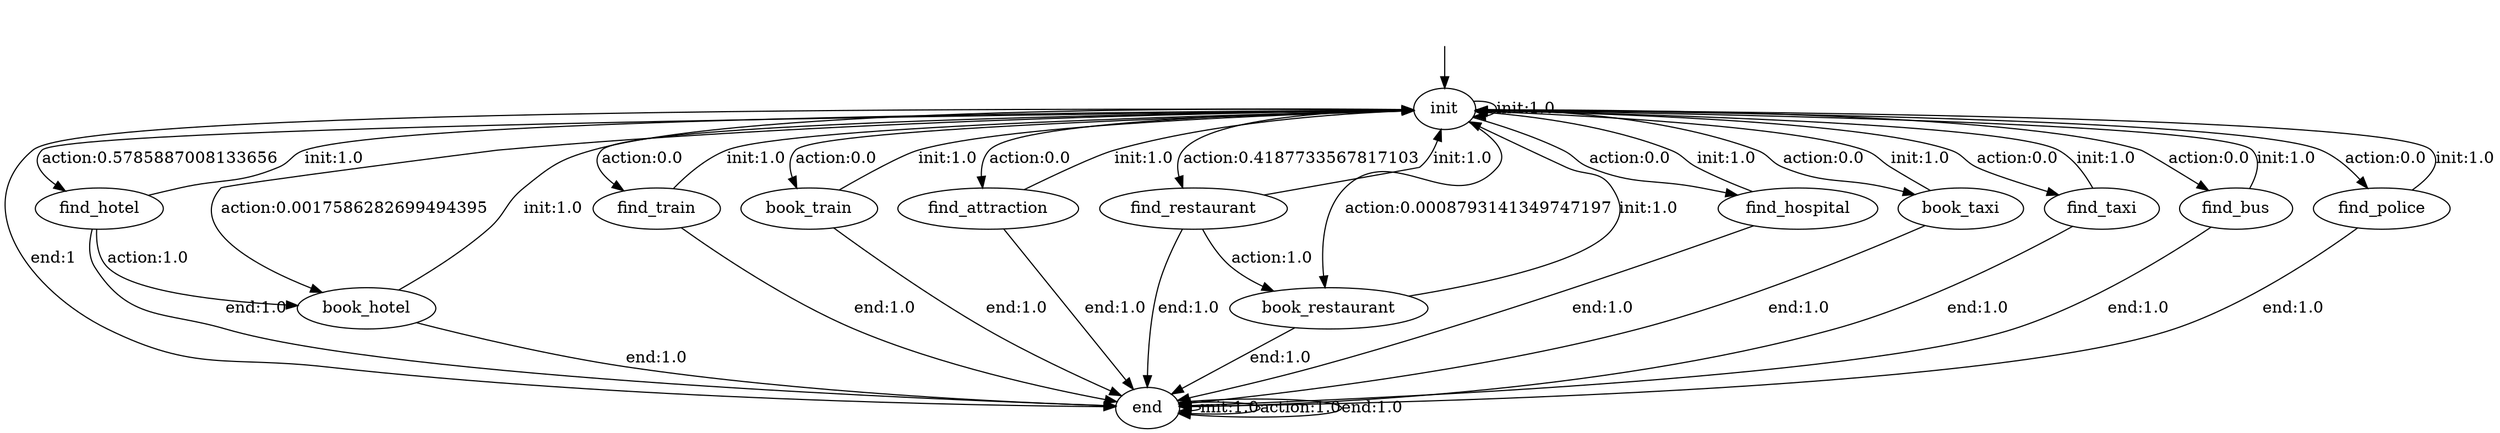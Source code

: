 digraph learned_mdp {
s0 [label="init"];
s1 [label="find_hotel"];
s2 [label="book_hotel"];
s3 [label="find_train"];
s4 [label="book_train"];
s5 [label="find_attraction"];
s6 [label="find_restaurant"];
s7 [label="book_restaurant"];
s8 [label="find_hospital"];
s9 [label="book_taxi"];
s10 [label="find_taxi"];
s11 [label="find_bus"];
s12 [label="find_police"];
s13 [label="end"];
s0 -> s0  [label="init:1.0"];
s0 -> s1  [label="action:0.5785887008133656"];
s0 -> s2  [label="action:0.0017586282699494395"];
s0 -> s3  [label="action:0.0"];
s0 -> s4  [label="action:0.0"];
s0 -> s5  [label="action:0.0"];
s0 -> s6  [label="action:0.4187733567817103"];
s0 -> s7  [label="action:0.0008793141349747197"];
s0 -> s8  [label="action:0.0"];
s0 -> s9  [label="action:0.0"];
s0 -> s10  [label="action:0.0"];
s0 -> s11  [label="action:0.0"];
s0 -> s12  [label="action:0.0"];
s0 -> s13  [label="end:1"];
s1 -> s0  [label="init:1.0"];
s1 -> s2  [label="action:1.0"];
s1 -> s13 [label="end:1.0"];
s2 -> s0  [label="init:1.0"];
s2 -> s13 [label="end:1.0"];
s3 -> s0  [label="init:1.0"];
s3 -> s13 [label="end:1.0"];
s4 -> s0  [label="init:1.0"];
s4 -> s13 [label="end:1.0"];
s5 -> s0  [label="init:1.0"];
s5 -> s13 [label="end:1.0"];
s6 -> s0  [label="init:1.0"];
s6 -> s7  [label="action:1.0"];
s6 -> s13 [label="end:1.0"];
s7 -> s0  [label="init:1.0"];
s7 -> s13 [label="end:1.0"];
s8 -> s0  [label="init:1.0"];
s8 -> s13 [label="end:1.0"];
s9 -> s0  [label="init:1.0"];
s9 -> s13 [label="end:1.0"];
s10 -> s0  [label="init:1.0"];
s10 -> s13 [label="end:1.0"];
s11 -> s0  [label="init:1.0"];
s11 -> s13 [label="end:1.0"];
s12 -> s0  [label="init:1.0"];
s12 -> s13 [label="end:1.0"];
s13 -> s13 [label="init:1.0"];
s13 -> s13  [label="action:1.0"];
s13 -> s13  [label="end:1.0"];
__start0 [label="", shape=none];
__start0 -> s0  [label=""];
}